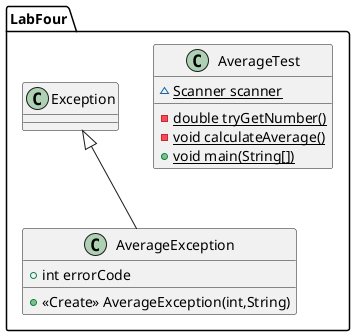 @startuml
class LabFour.AverageException {
+ int errorCode
+ <<Create>> AverageException(int,String)
}
class LabFour.AverageTest {
~ {static} Scanner scanner
- {static} double tryGetNumber()
- {static} void calculateAverage()
+ {static} void main(String[])
}


LabFour.Exception <|-- LabFour.AverageException
@enduml